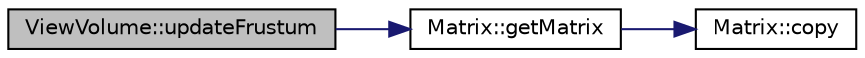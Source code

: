 digraph "ViewVolume::updateFrustum"
{
 // INTERACTIVE_SVG=YES
  edge [fontname="Helvetica",fontsize="10",labelfontname="Helvetica",labelfontsize="10"];
  node [fontname="Helvetica",fontsize="10",shape=record];
  rankdir="LR";
  Node1 [label="ViewVolume::updateFrustum",height=0.2,width=0.4,color="black", fillcolor="grey75", style="filled" fontcolor="black"];
  Node1 -> Node2 [color="midnightblue",fontsize="10",style="solid",fontname="Helvetica"];
  Node2 [label="Matrix::getMatrix",height=0.2,width=0.4,color="black", fillcolor="white", style="filled",URL="$class_matrix.html#a9cdf7f2f793394ce217e5bf6fc1d4afa",tooltip="Returns this matrix copy. "];
  Node2 -> Node3 [color="midnightblue",fontsize="10",style="solid",fontname="Helvetica"];
  Node3 [label="Matrix::copy",height=0.2,width=0.4,color="black", fillcolor="white", style="filled",URL="$class_matrix.html#abc14139462f67a2059b69bb2bc52a446",tooltip="Copys value from source to dest. "];
}
